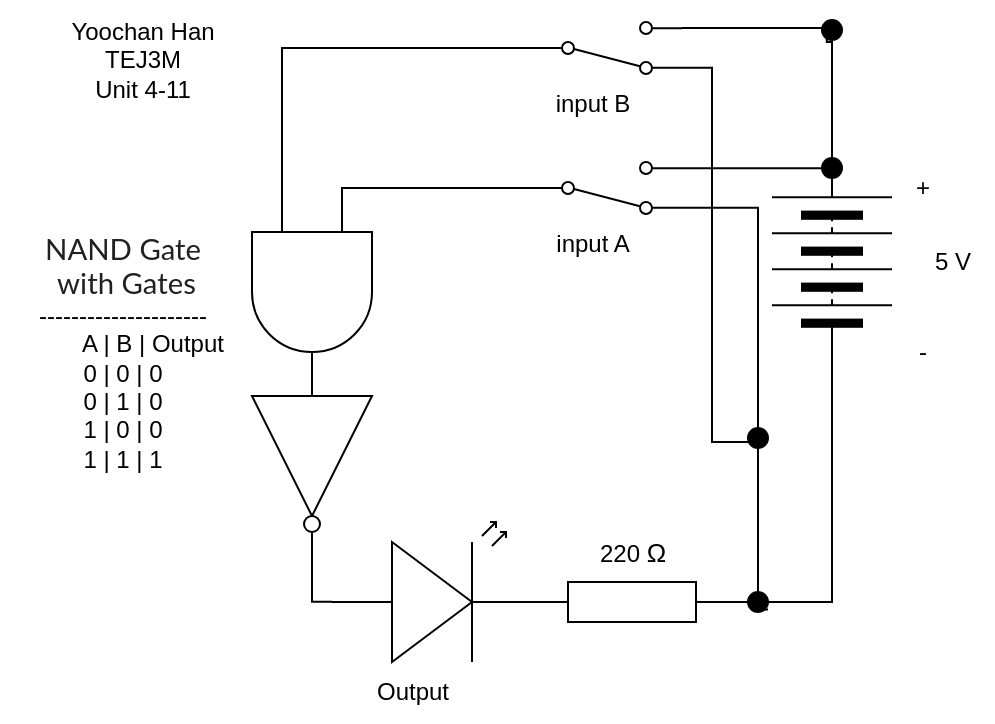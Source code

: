 <mxfile>
    <diagram id="GQCTTJcsUH3smYpTMoTU" name="Page-1">
        <mxGraphModel dx="638" dy="271" grid="1" gridSize="10" guides="1" tooltips="1" connect="1" arrows="1" fold="1" page="1" pageScale="1" pageWidth="827" pageHeight="1169" math="0" shadow="0">
            <root>
                <mxCell id="0"/>
                <mxCell id="1" parent="0"/>
                <mxCell id="62" value="Yoochan Han&lt;br&gt;TEJ3M&lt;br&gt;Unit 4-11" style="text;html=1;align=center;verticalAlign=middle;resizable=0;points=[];autosize=1;strokeColor=none;fillColor=none;" parent="1" vertex="1">
                    <mxGeometry x="154.77" y="369" width="100" height="60" as="geometry"/>
                </mxCell>
                <mxCell id="63" value="" style="pointerEvents=1;verticalLabelPosition=bottom;shadow=0;dashed=0;align=center;html=1;verticalAlign=top;shape=mxgraph.electrical.resistors.resistor_1;" parent="1" vertex="1">
                    <mxGeometry x="400" y="660" width="100" height="20" as="geometry"/>
                </mxCell>
                <mxCell id="64" value="" style="verticalLabelPosition=bottom;shadow=0;dashed=0;align=center;html=1;verticalAlign=top;shape=mxgraph.electrical.opto_electronics.led_2;pointerEvents=1;rotation=0;" parent="1" vertex="1">
                    <mxGeometry x="300" y="630" width="100" height="70" as="geometry"/>
                </mxCell>
                <mxCell id="65" value="" style="pointerEvents=1;verticalLabelPosition=bottom;shadow=0;dashed=0;align=center;html=1;verticalAlign=top;shape=mxgraph.electrical.miscellaneous.batteryStack;rotation=-90;" parent="1" vertex="1">
                    <mxGeometry x="500" y="470" width="100" height="60" as="geometry"/>
                </mxCell>
                <mxCell id="67" value="5 V" style="text;html=1;align=center;verticalAlign=middle;resizable=0;points=[];autosize=1;strokeColor=none;fillColor=none;" parent="1" vertex="1">
                    <mxGeometry x="590" y="485" width="40" height="30" as="geometry"/>
                </mxCell>
                <mxCell id="68" value="+" style="text;html=1;align=center;verticalAlign=middle;resizable=0;points=[];autosize=1;strokeColor=none;fillColor=none;" parent="1" vertex="1">
                    <mxGeometry x="580" y="448" width="30" height="30" as="geometry"/>
                </mxCell>
                <mxCell id="69" value="-" style="text;html=1;align=center;verticalAlign=middle;resizable=0;points=[];autosize=1;strokeColor=none;fillColor=none;" parent="1" vertex="1">
                    <mxGeometry x="580" y="530" width="30" height="30" as="geometry"/>
                </mxCell>
                <mxCell id="70" value="input A" style="text;html=1;align=center;verticalAlign=middle;resizable=0;points=[];autosize=1;strokeColor=none;fillColor=none;" parent="1" vertex="1">
                    <mxGeometry x="400" y="476" width="60" height="30" as="geometry"/>
                </mxCell>
                <mxCell id="71" style="edgeStyle=orthogonalEdgeStyle;html=1;exitX=1;exitY=0.88;exitDx=0;exitDy=0;endArrow=none;endFill=0;rounded=0;curved=0;" parent="1" source="83" edge="1">
                    <mxGeometry relative="1" as="geometry">
                        <mxPoint x="510" y="670" as="targetPoint"/>
                    </mxGeometry>
                </mxCell>
                <mxCell id="72" value="" style="html=1;shape=mxgraph.electrical.electro-mechanical.twoWaySwitch;aspect=fixed;elSwitchState=2;rotation=0;flipV=1;" parent="1" vertex="1">
                    <mxGeometry x="400" y="450" width="75" height="26" as="geometry"/>
                </mxCell>
                <mxCell id="73" value="" style="verticalLabelPosition=bottom;shadow=0;dashed=0;align=center;html=1;verticalAlign=top;shape=mxgraph.electrical.transmission.testPoint;" parent="1" vertex="1">
                    <mxGeometry x="545" y="448" width="10" height="10" as="geometry"/>
                </mxCell>
                <mxCell id="74" value="&lt;span style=&quot;box-sizing: border-box; color: rgb(33, 33, 33); font-family: Lato, sans-serif; font-size: 14.667px; font-variant-numeric: normal; font-variant-east-asian: normal; font-variant-alternates: normal; font-variant-position: normal; font-variant-emoji: normal; text-align: start; text-wrap-mode: wrap;&quot; class=&quot;C9DxTc&quot;&gt;NAND Gate&lt;br&gt;&amp;nbsp;with Gates&lt;br&gt;&lt;/span&gt;---------------------&lt;br&gt;&lt;span style=&quot;color: rgb(0, 0, 0);&quot;&gt;&amp;nbsp; &amp;nbsp; &amp;nbsp; &amp;nbsp; &amp;nbsp;A | B&lt;/span&gt;&lt;span style=&quot;color: rgb(0, 0, 0); scrollbar-color: rgb(226, 226, 226) rgb(251, 251, 251);&quot;&gt;&amp;nbsp;| Output&lt;/span&gt;&lt;br&gt;0 | 0&lt;span style=&quot;color: rgb(0, 0, 0);&quot;&gt;&amp;nbsp;| 0&lt;/span&gt;&lt;br&gt;&lt;span style=&quot;color: rgb(0, 0, 0);&quot;&gt;0 | 1&lt;/span&gt;&lt;span style=&quot;color: rgb(0, 0, 0); scrollbar-color: rgb(226, 226, 226) rgb(251, 251, 251);&quot;&gt;&amp;nbsp;| 0&lt;br&gt;&lt;span style=&quot;color: rgb(0, 0, 0);&quot;&gt;1 | 0&lt;/span&gt;&lt;span style=&quot;color: rgb(0, 0, 0); scrollbar-color: rgb(226, 226, 226) rgb(251, 251, 251);&quot;&gt;&amp;nbsp;| 0&lt;br&gt;&lt;span style=&quot;color: rgb(0, 0, 0);&quot;&gt;1 | 1&lt;/span&gt;&lt;span style=&quot;color: rgb(0, 0, 0); scrollbar-color: rgb(226, 226, 226) rgb(251, 251, 251);&quot;&gt;&amp;nbsp;| 1&lt;/span&gt;&lt;/span&gt;&lt;/span&gt;" style="text;html=1;align=center;verticalAlign=middle;resizable=0;points=[];autosize=1;strokeColor=none;fillColor=none;" parent="1" vertex="1">
                    <mxGeometry x="134.77" y="475" width="120" height="140" as="geometry"/>
                </mxCell>
                <mxCell id="75" value="Output" style="text;html=1;align=center;verticalAlign=middle;resizable=0;points=[];autosize=1;strokeColor=none;fillColor=none;" parent="1" vertex="1">
                    <mxGeometry x="310" y="700" width="60" height="30" as="geometry"/>
                </mxCell>
                <mxCell id="76" style="edgeStyle=orthogonalEdgeStyle;html=1;exitX=0;exitY=0.5;exitDx=0;exitDy=0;entryX=1;entryY=0.5;entryDx=0;entryDy=0;entryPerimeter=0;endArrow=none;endFill=0;rounded=0;curved=0;" parent="1" source="65" target="63" edge="1">
                    <mxGeometry relative="1" as="geometry"/>
                </mxCell>
                <mxCell id="77" style="edgeStyle=orthogonalEdgeStyle;html=1;exitX=1;exitY=0.12;exitDx=0;exitDy=0;entryX=0.311;entryY=0.512;entryDx=0;entryDy=0;entryPerimeter=0;rounded=0;curved=0;endArrow=none;endFill=0;" parent="1" source="72" target="73" edge="1">
                    <mxGeometry relative="1" as="geometry"/>
                </mxCell>
                <mxCell id="78" style="edgeStyle=orthogonalEdgeStyle;html=1;entryX=0.5;entryY=1;entryDx=0;entryDy=0;endArrow=none;endFill=0;rounded=0;curved=0;exitX=0.24;exitY=0.766;exitDx=0;exitDy=0;exitPerimeter=0;" parent="1" source="94" target="73" edge="1">
                    <mxGeometry relative="1" as="geometry">
                        <mxPoint x="510" y="390" as="sourcePoint"/>
                        <mxPoint x="550" y="365" as="targetPoint"/>
                        <Array as="points">
                            <mxPoint x="547" y="390"/>
                            <mxPoint x="550" y="390"/>
                        </Array>
                    </mxGeometry>
                </mxCell>
                <mxCell id="80" style="edgeStyle=orthogonalEdgeStyle;html=1;entryX=0;entryY=0.57;entryDx=0;entryDy=0;entryPerimeter=0;endArrow=none;endFill=0;rounded=0;curved=0;" parent="1" target="64" edge="1">
                    <mxGeometry relative="1" as="geometry">
                        <mxPoint x="290" y="620" as="sourcePoint"/>
                        <Array as="points">
                            <mxPoint x="290" y="670"/>
                        </Array>
                    </mxGeometry>
                </mxCell>
                <mxCell id="82" value="" style="edgeStyle=orthogonalEdgeStyle;html=1;exitX=1;exitY=0.88;exitDx=0;exitDy=0;endArrow=none;endFill=0;rounded=0;curved=0;" parent="1" source="72" target="83" edge="1">
                    <mxGeometry relative="1" as="geometry">
                        <mxPoint x="510" y="670" as="targetPoint"/>
                        <mxPoint x="475" y="539" as="sourcePoint"/>
                    </mxGeometry>
                </mxCell>
                <mxCell id="83" value="" style="verticalLabelPosition=bottom;shadow=0;dashed=0;align=center;html=1;verticalAlign=top;shape=mxgraph.electrical.transmission.testPoint;" parent="1" vertex="1">
                    <mxGeometry x="508" y="665" width="10" height="10" as="geometry"/>
                </mxCell>
                <mxCell id="84" value="&lt;div style=&quot;text-align: center;&quot;&gt;&lt;span style=&quot;text-align: start; background-color: transparent; font-size: 12px;&quot;&gt;220&amp;nbsp;&lt;/span&gt;&lt;span style=&quot;font-size: 13px; font-family: &amp;quot;Google Sans&amp;quot;, Arial, sans-serif; text-align: start; text-wrap-mode: wrap; background-color: transparent;&quot;&gt;Ω&lt;/span&gt;&lt;/div&gt;" style="text;html=1;align=center;verticalAlign=middle;resizable=0;points=[];autosize=1;strokeColor=none;fillColor=none;" parent="1" vertex="1">
                    <mxGeometry x="420" y="630" width="60" height="30" as="geometry"/>
                </mxCell>
                <mxCell id="86" value="input B" style="text;html=1;align=center;verticalAlign=middle;resizable=0;points=[];autosize=1;strokeColor=none;fillColor=none;" parent="1" vertex="1">
                    <mxGeometry x="400" y="406" width="60" height="30" as="geometry"/>
                </mxCell>
                <mxCell id="87" value="" style="html=1;shape=mxgraph.electrical.electro-mechanical.twoWaySwitch;aspect=fixed;elSwitchState=2;rotation=0;flipV=1;" parent="1" vertex="1">
                    <mxGeometry x="400" y="380" width="75" height="26" as="geometry"/>
                </mxCell>
                <mxCell id="90" style="edgeStyle=orthogonalEdgeStyle;html=1;exitX=1;exitY=0.12;exitDx=0;exitDy=0;rounded=0;curved=0;endArrow=none;endFill=0;" parent="1" edge="1">
                    <mxGeometry relative="1" as="geometry">
                        <mxPoint x="475" y="383" as="sourcePoint"/>
                        <mxPoint x="550" y="383" as="targetPoint"/>
                    </mxGeometry>
                </mxCell>
                <mxCell id="91" value="" style="edgeStyle=orthogonalEdgeStyle;html=1;endArrow=none;endFill=0;rounded=0;curved=0;entryX=0.5;entryY=0;entryDx=0;entryDy=0;exitX=1;exitY=0.88;exitDx=0;exitDy=0;" parent="1" source="87" target="83" edge="1">
                    <mxGeometry relative="1" as="geometry">
                        <mxPoint x="520" y="620" as="targetPoint"/>
                        <mxPoint x="480" y="470" as="sourcePoint"/>
                        <Array as="points">
                            <mxPoint x="490" y="403"/>
                            <mxPoint x="490" y="590"/>
                            <mxPoint x="513" y="590"/>
                        </Array>
                    </mxGeometry>
                </mxCell>
                <mxCell id="93" value="" style="verticalLabelPosition=bottom;shadow=0;dashed=0;align=center;html=1;verticalAlign=top;shape=mxgraph.electrical.transmission.testPoint;" parent="1" vertex="1">
                    <mxGeometry x="508" y="583" width="10" height="10" as="geometry"/>
                </mxCell>
                <mxCell id="94" value="" style="verticalLabelPosition=bottom;shadow=0;dashed=0;align=center;html=1;verticalAlign=top;shape=mxgraph.electrical.transmission.testPoint;" parent="1" vertex="1">
                    <mxGeometry x="545" y="379" width="10" height="10" as="geometry"/>
                </mxCell>
                <mxCell id="95" value="" style="verticalLabelPosition=bottom;shadow=0;dashed=0;align=center;html=1;verticalAlign=top;shape=mxgraph.electrical.logic_gates.logic_gate;operation=and;rotation=90;" parent="1" vertex="1">
                    <mxGeometry x="240" y="485" width="100" height="60" as="geometry"/>
                </mxCell>
                <mxCell id="96" style="edgeStyle=orthogonalEdgeStyle;html=1;entryX=0;entryY=0.25;entryDx=0;entryDy=0;entryPerimeter=0;endArrow=none;endFill=0;rounded=0;" parent="1" source="72" target="95" edge="1">
                    <mxGeometry relative="1" as="geometry">
                        <Array as="points">
                            <mxPoint x="305" y="463"/>
                        </Array>
                    </mxGeometry>
                </mxCell>
                <mxCell id="97" style="edgeStyle=orthogonalEdgeStyle;html=1;entryX=0;entryY=0.75;entryDx=0;entryDy=0;entryPerimeter=0;endArrow=none;endFill=0;rounded=0;curved=0;" parent="1" source="87" target="95" edge="1">
                    <mxGeometry relative="1" as="geometry"/>
                </mxCell>
                <mxCell id="98" value="" style="verticalLabelPosition=bottom;shadow=0;dashed=0;align=center;html=1;verticalAlign=top;shape=mxgraph.electrical.logic_gates.inverter_2;rotation=90;" vertex="1" parent="1">
                    <mxGeometry x="240" y="570" width="100" height="60" as="geometry"/>
                </mxCell>
            </root>
        </mxGraphModel>
    </diagram>
</mxfile>